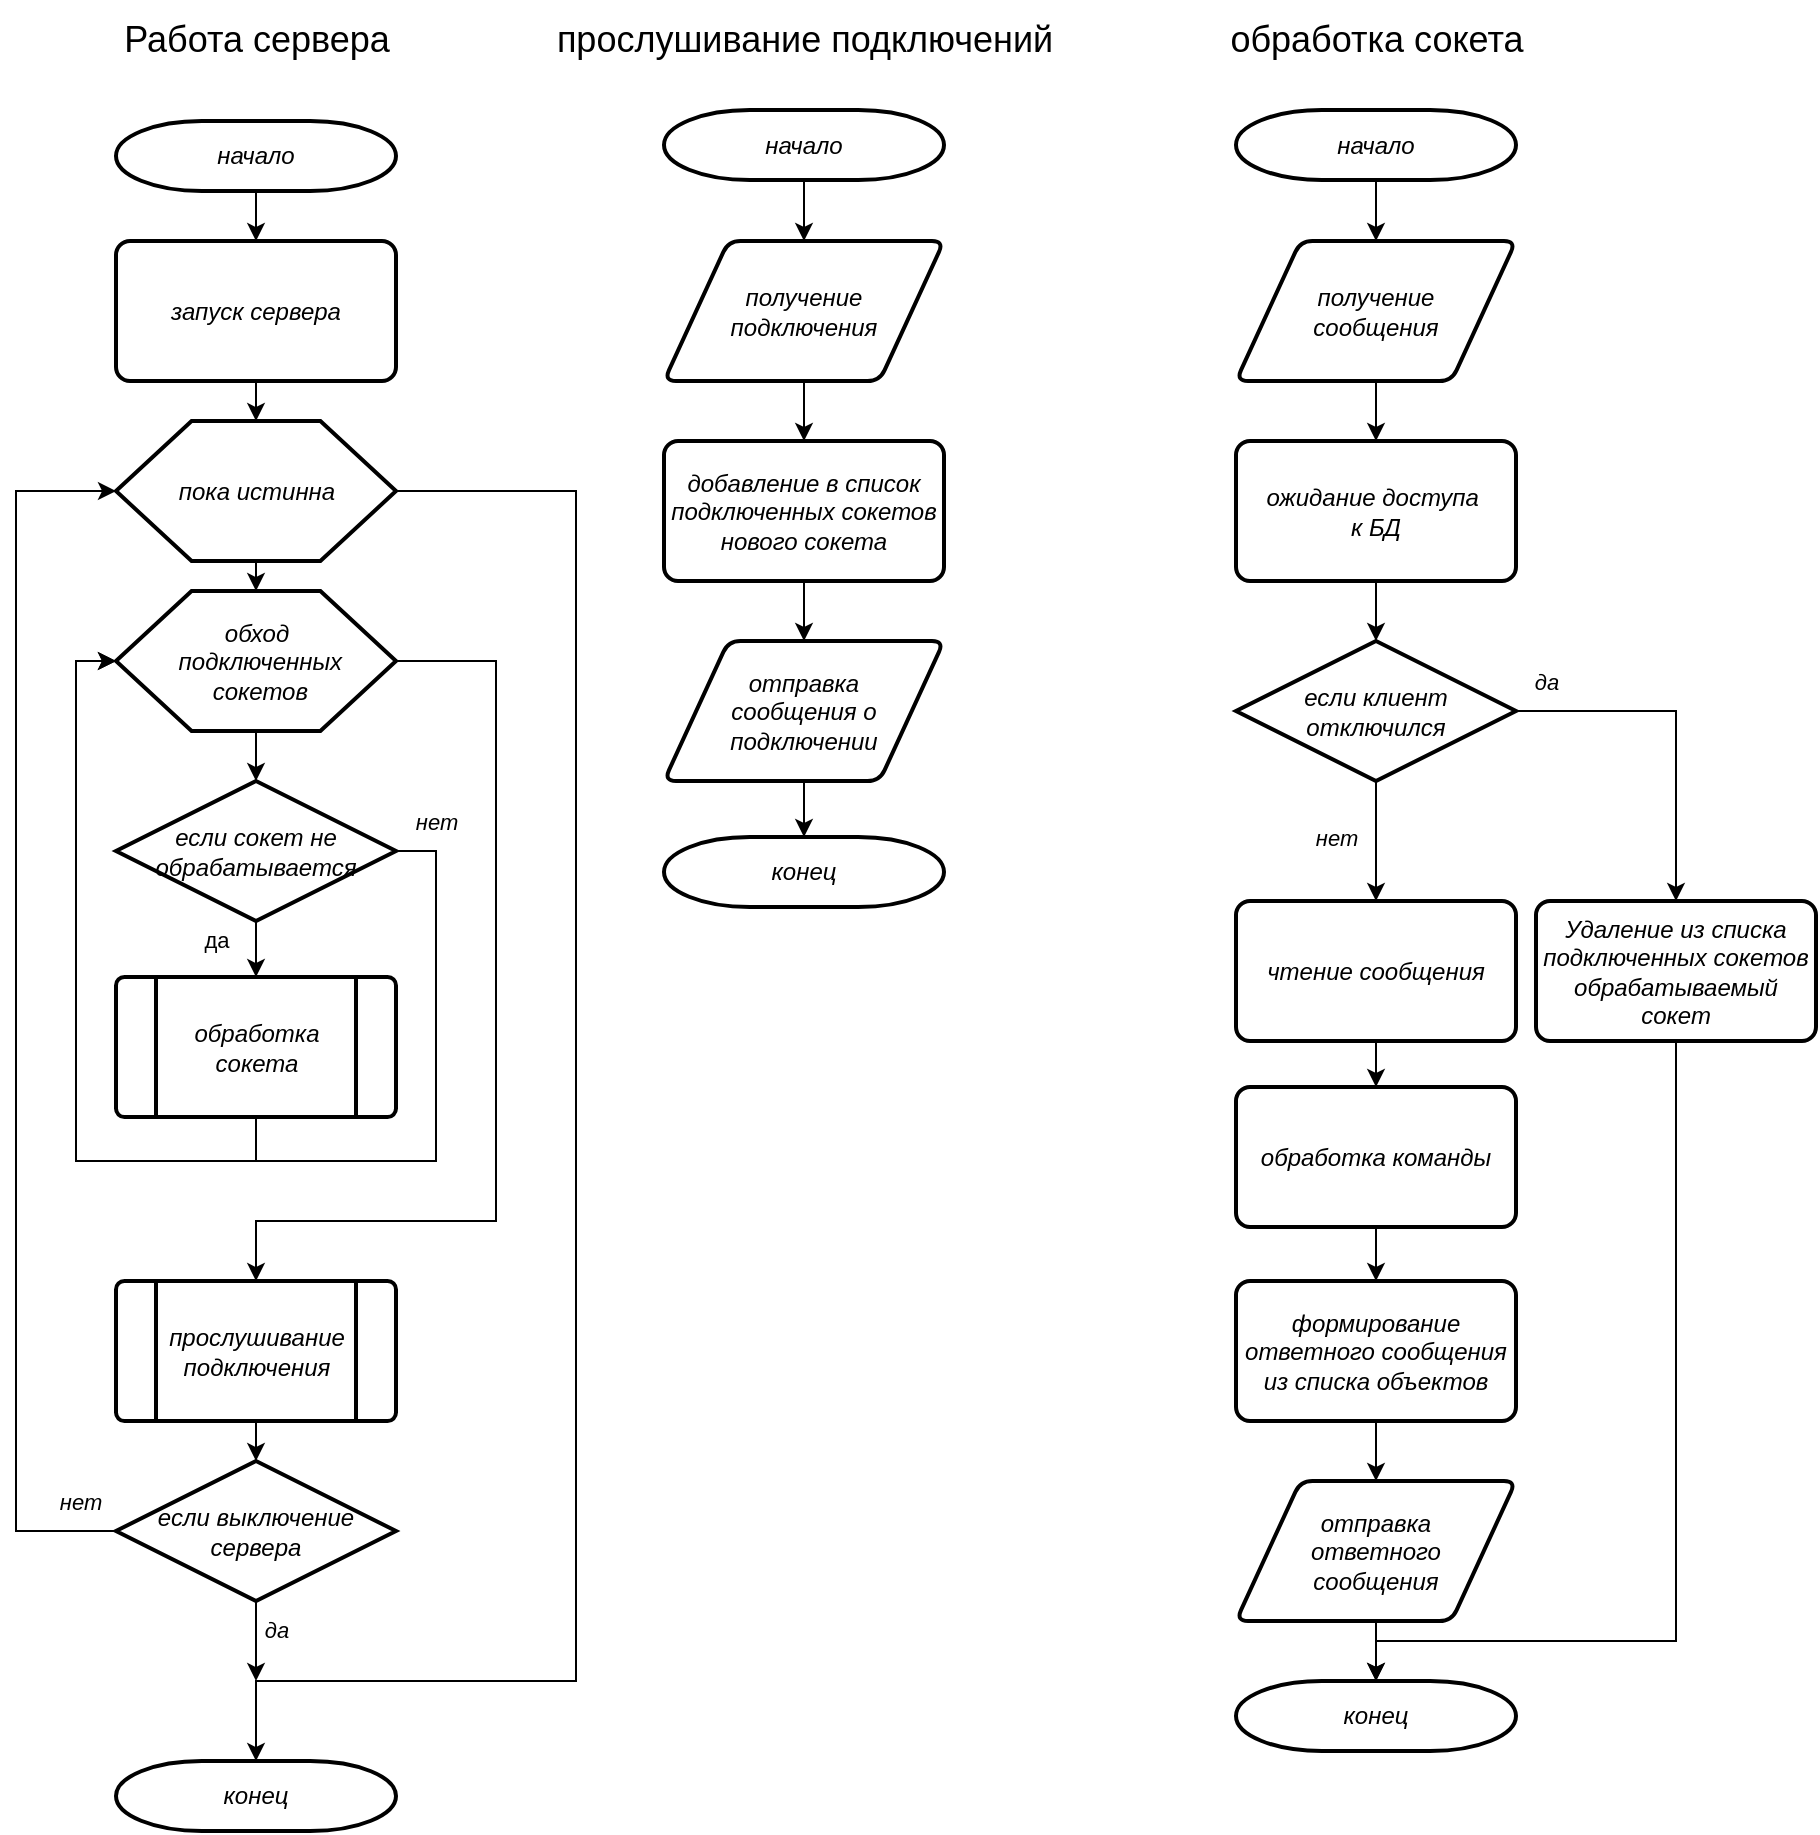 <mxfile version="26.2.14">
  <diagram name="Страница — 1" id="WyLN26XSXVb4MPphpkSh">
    <mxGraphModel dx="1971" dy="2100" grid="1" gridSize="10" guides="1" tooltips="1" connect="1" arrows="1" fold="1" page="1" pageScale="1" pageWidth="827" pageHeight="1169" math="0" shadow="0">
      <root>
        <mxCell id="0" />
        <mxCell id="1" parent="0" />
        <mxCell id="XChZpc23m_ZPnFrmhCxJ-3" style="edgeStyle=orthogonalEdgeStyle;rounded=0;orthogonalLoop=1;jettySize=auto;html=1;exitX=0.5;exitY=1;exitDx=0;exitDy=0;exitPerimeter=0;entryX=0.5;entryY=0;entryDx=0;entryDy=0;" parent="1" source="XChZpc23m_ZPnFrmhCxJ-1" target="XChZpc23m_ZPnFrmhCxJ-2" edge="1">
          <mxGeometry relative="1" as="geometry" />
        </mxCell>
        <mxCell id="XChZpc23m_ZPnFrmhCxJ-1" value="&lt;div&gt;&lt;font face=&quot;Helvetica&quot;&gt;&lt;i&gt;начало&lt;/i&gt;&lt;/font&gt;&lt;/div&gt;" style="strokeWidth=2;html=1;shape=mxgraph.flowchart.terminator;whiteSpace=wrap;rotation=0;" parent="1" vertex="1">
          <mxGeometry x="70" y="55.5" width="140" height="35" as="geometry" />
        </mxCell>
        <mxCell id="XChZpc23m_ZPnFrmhCxJ-6" style="edgeStyle=orthogonalEdgeStyle;rounded=0;orthogonalLoop=1;jettySize=auto;html=1;exitX=0.5;exitY=1;exitDx=0;exitDy=0;entryX=0.5;entryY=0;entryDx=0;entryDy=0;" parent="1" source="XChZpc23m_ZPnFrmhCxJ-2" target="XChZpc23m_ZPnFrmhCxJ-4" edge="1">
          <mxGeometry relative="1" as="geometry" />
        </mxCell>
        <mxCell id="XChZpc23m_ZPnFrmhCxJ-2" value="&lt;i&gt;запуск сервера&lt;/i&gt;" style="rounded=1;whiteSpace=wrap;html=1;absoluteArcSize=1;arcSize=14;strokeWidth=2;" parent="1" vertex="1">
          <mxGeometry x="70" y="115.5" width="140" height="70" as="geometry" />
        </mxCell>
        <mxCell id="XChZpc23m_ZPnFrmhCxJ-9" style="edgeStyle=orthogonalEdgeStyle;rounded=0;orthogonalLoop=1;jettySize=auto;html=1;exitX=0.5;exitY=1;exitDx=0;exitDy=0;entryX=0.5;entryY=0;entryDx=0;entryDy=0;" parent="1" source="XChZpc23m_ZPnFrmhCxJ-4" target="XChZpc23m_ZPnFrmhCxJ-7" edge="1">
          <mxGeometry relative="1" as="geometry" />
        </mxCell>
        <mxCell id="XChZpc23m_ZPnFrmhCxJ-4" value="" style="verticalLabelPosition=bottom;verticalAlign=top;html=1;shape=hexagon;perimeter=hexagonPerimeter2;arcSize=6;size=0.27;strokeWidth=2;" parent="1" vertex="1">
          <mxGeometry x="70" y="205.5" width="140" height="70" as="geometry" />
        </mxCell>
        <mxCell id="XChZpc23m_ZPnFrmhCxJ-5" value="&lt;i&gt;пока истинна&lt;/i&gt;" style="text;html=1;align=center;verticalAlign=middle;resizable=0;points=[];autosize=1;strokeColor=none;fillColor=none;" parent="1" vertex="1">
          <mxGeometry x="90" y="225.5" width="100" height="30" as="geometry" />
        </mxCell>
        <mxCell id="38Jb-ii74TOpcfEgbutL-16" style="edgeStyle=orthogonalEdgeStyle;rounded=0;orthogonalLoop=1;jettySize=auto;html=1;exitX=1;exitY=0.5;exitDx=0;exitDy=0;entryX=0.5;entryY=0;entryDx=0;entryDy=0;" edge="1" parent="1" source="XChZpc23m_ZPnFrmhCxJ-7" target="XChZpc23m_ZPnFrmhCxJ-20">
          <mxGeometry relative="1" as="geometry">
            <Array as="points">
              <mxPoint x="260" y="325.5" />
              <mxPoint x="260" y="605.5" />
              <mxPoint x="140" y="605.5" />
            </Array>
          </mxGeometry>
        </mxCell>
        <mxCell id="XChZpc23m_ZPnFrmhCxJ-7" value="" style="verticalLabelPosition=bottom;verticalAlign=top;html=1;shape=hexagon;perimeter=hexagonPerimeter2;arcSize=6;size=0.27;strokeWidth=2;" parent="1" vertex="1">
          <mxGeometry x="70" y="290.5" width="140" height="70" as="geometry" />
        </mxCell>
        <mxCell id="XChZpc23m_ZPnFrmhCxJ-8" value="&lt;div&gt;&lt;i&gt;обход&lt;/i&gt;&lt;/div&gt;&lt;div&gt;&lt;i&gt;&amp;nbsp;подключенных&lt;/i&gt;&lt;/div&gt;&lt;div&gt;&lt;i&gt;&amp;nbsp;сокетов&lt;/i&gt;&lt;/div&gt;" style="text;html=1;align=center;verticalAlign=middle;resizable=0;points=[];autosize=1;strokeColor=none;fillColor=none;" parent="1" vertex="1">
          <mxGeometry x="85" y="295.5" width="110" height="60" as="geometry" />
        </mxCell>
        <mxCell id="XChZpc23m_ZPnFrmhCxJ-18" style="edgeStyle=orthogonalEdgeStyle;rounded=0;orthogonalLoop=1;jettySize=auto;html=1;exitX=0.5;exitY=1;exitDx=0;exitDy=0;exitPerimeter=0;entryX=0.5;entryY=0;entryDx=0;entryDy=0;" parent="1" source="XChZpc23m_ZPnFrmhCxJ-10" target="XChZpc23m_ZPnFrmhCxJ-16" edge="1">
          <mxGeometry relative="1" as="geometry" />
        </mxCell>
        <mxCell id="XChZpc23m_ZPnFrmhCxJ-19" value="да" style="edgeLabel;html=1;align=center;verticalAlign=middle;resizable=0;points=[];" parent="XChZpc23m_ZPnFrmhCxJ-18" vertex="1" connectable="0">
          <mxGeometry x="-0.357" y="1" relative="1" as="geometry">
            <mxPoint x="-21" as="offset" />
          </mxGeometry>
        </mxCell>
        <mxCell id="38Jb-ii74TOpcfEgbutL-14" style="edgeStyle=orthogonalEdgeStyle;rounded=0;orthogonalLoop=1;jettySize=auto;html=1;exitX=1;exitY=0.5;exitDx=0;exitDy=0;exitPerimeter=0;entryX=0;entryY=0.5;entryDx=0;entryDy=0;" edge="1" parent="1" source="XChZpc23m_ZPnFrmhCxJ-10" target="XChZpc23m_ZPnFrmhCxJ-7">
          <mxGeometry relative="1" as="geometry">
            <Array as="points">
              <mxPoint x="230" y="420.5" />
              <mxPoint x="230" y="575.5" />
              <mxPoint x="50" y="575.5" />
              <mxPoint x="50" y="325.5" />
            </Array>
          </mxGeometry>
        </mxCell>
        <mxCell id="38Jb-ii74TOpcfEgbutL-15" value="&lt;i&gt;нет&lt;/i&gt;" style="edgeLabel;html=1;align=center;verticalAlign=middle;resizable=0;points=[];" vertex="1" connectable="0" parent="38Jb-ii74TOpcfEgbutL-14">
          <mxGeometry x="-0.736" y="3" relative="1" as="geometry">
            <mxPoint x="-3" y="-77" as="offset" />
          </mxGeometry>
        </mxCell>
        <mxCell id="XChZpc23m_ZPnFrmhCxJ-10" value="&lt;div&gt;&lt;i&gt;если сокет не обрабатывается&lt;br&gt;&lt;/i&gt;&lt;/div&gt;" style="strokeWidth=2;html=1;shape=mxgraph.flowchart.decision;whiteSpace=wrap;" parent="1" vertex="1">
          <mxGeometry x="70" y="385.5" width="140" height="70" as="geometry" />
        </mxCell>
        <mxCell id="XChZpc23m_ZPnFrmhCxJ-11" style="edgeStyle=orthogonalEdgeStyle;rounded=0;orthogonalLoop=1;jettySize=auto;html=1;exitX=0.5;exitY=1;exitDx=0;exitDy=0;entryX=0.5;entryY=0;entryDx=0;entryDy=0;entryPerimeter=0;" parent="1" source="XChZpc23m_ZPnFrmhCxJ-7" target="XChZpc23m_ZPnFrmhCxJ-10" edge="1">
          <mxGeometry relative="1" as="geometry" />
        </mxCell>
        <mxCell id="38Jb-ii74TOpcfEgbutL-13" style="edgeStyle=orthogonalEdgeStyle;rounded=0;orthogonalLoop=1;jettySize=auto;html=1;exitX=0.5;exitY=1;exitDx=0;exitDy=0;entryX=0;entryY=0.5;entryDx=0;entryDy=0;" edge="1" parent="1" source="XChZpc23m_ZPnFrmhCxJ-16" target="XChZpc23m_ZPnFrmhCxJ-7">
          <mxGeometry relative="1" as="geometry">
            <Array as="points">
              <mxPoint x="140" y="575.5" />
              <mxPoint x="50" y="575.5" />
              <mxPoint x="50" y="325.5" />
            </Array>
          </mxGeometry>
        </mxCell>
        <mxCell id="XChZpc23m_ZPnFrmhCxJ-16" value="" style="verticalLabelPosition=bottom;verticalAlign=top;html=1;shape=process;whiteSpace=wrap;rounded=1;size=0.14;arcSize=6;strokeWidth=2;" parent="1" vertex="1">
          <mxGeometry x="70" y="483.5" width="140" height="70" as="geometry" />
        </mxCell>
        <mxCell id="XChZpc23m_ZPnFrmhCxJ-17" value="&lt;div&gt;&lt;i&gt;обработка&lt;/i&gt;&lt;/div&gt;&lt;div&gt;&lt;i&gt;сокета&lt;/i&gt;&lt;/div&gt;" style="text;html=1;align=center;verticalAlign=middle;resizable=0;points=[];autosize=1;strokeColor=none;fillColor=none;" parent="1" vertex="1">
          <mxGeometry x="100" y="498.5" width="80" height="40" as="geometry" />
        </mxCell>
        <mxCell id="XChZpc23m_ZPnFrmhCxJ-20" value="" style="verticalLabelPosition=bottom;verticalAlign=top;html=1;shape=process;whiteSpace=wrap;rounded=1;size=0.14;arcSize=6;strokeWidth=2;" parent="1" vertex="1">
          <mxGeometry x="70" y="635.5" width="140" height="70" as="geometry" />
        </mxCell>
        <mxCell id="XChZpc23m_ZPnFrmhCxJ-21" value="&lt;div&gt;&lt;i&gt;прослушивание&lt;/i&gt;&lt;/div&gt;&lt;div&gt;&lt;i&gt;подключения&lt;br&gt;&lt;/i&gt;&lt;/div&gt;" style="text;html=1;align=center;verticalAlign=middle;resizable=0;points=[];autosize=1;strokeColor=none;fillColor=none;" parent="1" vertex="1">
          <mxGeometry x="85" y="650.5" width="110" height="40" as="geometry" />
        </mxCell>
        <mxCell id="XChZpc23m_ZPnFrmhCxJ-27" value="&lt;font style=&quot;font-size: 18px;&quot;&gt;Работа сервера&lt;/font&gt;" style="text;html=1;align=center;verticalAlign=middle;resizable=0;points=[];autosize=1;strokeColor=none;fillColor=none;" parent="1" vertex="1">
          <mxGeometry x="60" y="-5" width="160" height="40" as="geometry" />
        </mxCell>
        <mxCell id="XChZpc23m_ZPnFrmhCxJ-32" style="edgeStyle=orthogonalEdgeStyle;rounded=0;orthogonalLoop=1;jettySize=auto;html=1;exitX=0.5;exitY=1;exitDx=0;exitDy=0;exitPerimeter=0;entryX=0.5;entryY=0;entryDx=0;entryDy=0;" parent="1" source="XChZpc23m_ZPnFrmhCxJ-28" target="XChZpc23m_ZPnFrmhCxJ-30" edge="1">
          <mxGeometry relative="1" as="geometry" />
        </mxCell>
        <mxCell id="XChZpc23m_ZPnFrmhCxJ-28" value="&lt;div&gt;&lt;i&gt;начало&lt;/i&gt;&lt;/div&gt;" style="strokeWidth=2;html=1;shape=mxgraph.flowchart.terminator;whiteSpace=wrap;rotation=0;" parent="1" vertex="1">
          <mxGeometry x="344" y="50" width="140" height="35" as="geometry" />
        </mxCell>
        <mxCell id="XChZpc23m_ZPnFrmhCxJ-29" value="&lt;font style=&quot;font-size: 18px;&quot;&gt;прослушивание подключений&lt;/font&gt;" style="text;html=1;align=center;verticalAlign=middle;resizable=0;points=[];autosize=1;strokeColor=none;fillColor=none;" parent="1" vertex="1">
          <mxGeometry x="279" y="-5" width="270" height="40" as="geometry" />
        </mxCell>
        <mxCell id="XChZpc23m_ZPnFrmhCxJ-34" style="edgeStyle=orthogonalEdgeStyle;rounded=0;orthogonalLoop=1;jettySize=auto;html=1;exitX=0.5;exitY=1;exitDx=0;exitDy=0;entryX=0.5;entryY=0;entryDx=0;entryDy=0;" parent="1" source="XChZpc23m_ZPnFrmhCxJ-30" target="XChZpc23m_ZPnFrmhCxJ-33" edge="1">
          <mxGeometry relative="1" as="geometry" />
        </mxCell>
        <mxCell id="XChZpc23m_ZPnFrmhCxJ-30" value="&lt;div&gt;&lt;i&gt;получение&lt;/i&gt;&lt;/div&gt;&lt;div&gt;&lt;i&gt;подключения&lt;/i&gt;&lt;/div&gt;" style="shape=parallelogram;html=1;strokeWidth=2;perimeter=parallelogramPerimeter;whiteSpace=wrap;rounded=1;arcSize=12;size=0.23;" parent="1" vertex="1">
          <mxGeometry x="344" y="115.5" width="140" height="70" as="geometry" />
        </mxCell>
        <mxCell id="XChZpc23m_ZPnFrmhCxJ-36" style="edgeStyle=orthogonalEdgeStyle;rounded=0;orthogonalLoop=1;jettySize=auto;html=1;exitX=0.5;exitY=1;exitDx=0;exitDy=0;entryX=0.5;entryY=0;entryDx=0;entryDy=0;" parent="1" source="XChZpc23m_ZPnFrmhCxJ-33" target="XChZpc23m_ZPnFrmhCxJ-35" edge="1">
          <mxGeometry relative="1" as="geometry" />
        </mxCell>
        <mxCell id="XChZpc23m_ZPnFrmhCxJ-33" value="&lt;div&gt;&lt;i&gt;добавление в список&lt;/i&gt;&lt;/div&gt;&lt;div&gt;&lt;i&gt;подключенных сокетов&lt;/i&gt;&lt;/div&gt;&lt;div&gt;&lt;i&gt;нового сокета&lt;br&gt;&lt;/i&gt;&lt;/div&gt;" style="rounded=1;whiteSpace=wrap;html=1;absoluteArcSize=1;arcSize=14;strokeWidth=2;" parent="1" vertex="1">
          <mxGeometry x="344" y="215.5" width="140" height="70" as="geometry" />
        </mxCell>
        <mxCell id="XChZpc23m_ZPnFrmhCxJ-35" value="&lt;div&gt;&lt;i&gt;отправка&lt;/i&gt;&lt;/div&gt;&lt;div&gt;&lt;i&gt;сообщения о&lt;/i&gt;&lt;/div&gt;&lt;div&gt;&lt;i&gt;подключении&lt;br&gt;&lt;/i&gt;&lt;/div&gt;" style="shape=parallelogram;html=1;strokeWidth=2;perimeter=parallelogramPerimeter;whiteSpace=wrap;rounded=1;arcSize=12;size=0.23;" parent="1" vertex="1">
          <mxGeometry x="344" y="315.5" width="140" height="70" as="geometry" />
        </mxCell>
        <mxCell id="XChZpc23m_ZPnFrmhCxJ-37" value="&lt;i&gt;конец&lt;/i&gt;" style="strokeWidth=2;html=1;shape=mxgraph.flowchart.terminator;whiteSpace=wrap;rotation=0;" parent="1" vertex="1">
          <mxGeometry x="344" y="413.5" width="140" height="35" as="geometry" />
        </mxCell>
        <mxCell id="XChZpc23m_ZPnFrmhCxJ-38" style="edgeStyle=orthogonalEdgeStyle;rounded=0;orthogonalLoop=1;jettySize=auto;html=1;exitX=0.5;exitY=1;exitDx=0;exitDy=0;entryX=0.5;entryY=0;entryDx=0;entryDy=0;entryPerimeter=0;" parent="1" source="XChZpc23m_ZPnFrmhCxJ-35" target="XChZpc23m_ZPnFrmhCxJ-37" edge="1">
          <mxGeometry relative="1" as="geometry" />
        </mxCell>
        <mxCell id="XChZpc23m_ZPnFrmhCxJ-43" style="edgeStyle=orthogonalEdgeStyle;rounded=0;orthogonalLoop=1;jettySize=auto;html=1;exitX=0.5;exitY=1;exitDx=0;exitDy=0;exitPerimeter=0;entryX=0.5;entryY=0;entryDx=0;entryDy=0;" parent="1" source="XChZpc23m_ZPnFrmhCxJ-39" target="XChZpc23m_ZPnFrmhCxJ-40" edge="1">
          <mxGeometry relative="1" as="geometry" />
        </mxCell>
        <mxCell id="XChZpc23m_ZPnFrmhCxJ-39" value="&lt;div&gt;&lt;i&gt;начало&lt;/i&gt;&lt;/div&gt;" style="strokeWidth=2;html=1;shape=mxgraph.flowchart.terminator;whiteSpace=wrap;rotation=0;" parent="1" vertex="1">
          <mxGeometry x="630" y="50" width="140" height="35" as="geometry" />
        </mxCell>
        <mxCell id="XChZpc23m_ZPnFrmhCxJ-45" style="edgeStyle=orthogonalEdgeStyle;rounded=0;orthogonalLoop=1;jettySize=auto;html=1;exitX=0.5;exitY=1;exitDx=0;exitDy=0;entryX=0.5;entryY=0;entryDx=0;entryDy=0;" parent="1" source="XChZpc23m_ZPnFrmhCxJ-40" target="XChZpc23m_ZPnFrmhCxJ-44" edge="1">
          <mxGeometry relative="1" as="geometry" />
        </mxCell>
        <mxCell id="XChZpc23m_ZPnFrmhCxJ-40" value="&lt;div&gt;&lt;i&gt;получение&lt;/i&gt;&lt;/div&gt;&lt;div&gt;&lt;i&gt;сообщения&lt;br&gt;&lt;/i&gt;&lt;/div&gt;" style="shape=parallelogram;html=1;strokeWidth=2;perimeter=parallelogramPerimeter;whiteSpace=wrap;rounded=1;arcSize=12;size=0.23;" parent="1" vertex="1">
          <mxGeometry x="630" y="115.5" width="140" height="70" as="geometry" />
        </mxCell>
        <mxCell id="XChZpc23m_ZPnFrmhCxJ-44" value="&lt;div&gt;&lt;i&gt;ожидание доступа&amp;nbsp;&lt;/i&gt;&lt;/div&gt;&lt;div&gt;&lt;i&gt;к БД&lt;/i&gt;&lt;/div&gt;" style="rounded=1;whiteSpace=wrap;html=1;absoluteArcSize=1;arcSize=14;strokeWidth=2;" parent="1" vertex="1">
          <mxGeometry x="630" y="215.5" width="140" height="70" as="geometry" />
        </mxCell>
        <mxCell id="XChZpc23m_ZPnFrmhCxJ-52" style="edgeStyle=orthogonalEdgeStyle;rounded=0;orthogonalLoop=1;jettySize=auto;html=1;exitX=0.5;exitY=1;exitDx=0;exitDy=0;exitPerimeter=0;entryX=0.5;entryY=0;entryDx=0;entryDy=0;" parent="1" source="XChZpc23m_ZPnFrmhCxJ-46" target="XChZpc23m_ZPnFrmhCxJ-51" edge="1">
          <mxGeometry relative="1" as="geometry" />
        </mxCell>
        <mxCell id="XChZpc23m_ZPnFrmhCxJ-55" value="&lt;div&gt;&lt;i&gt;нет&lt;/i&gt;&lt;/div&gt;" style="edgeLabel;html=1;align=center;verticalAlign=middle;resizable=0;points=[];" parent="XChZpc23m_ZPnFrmhCxJ-52" vertex="1" connectable="0">
          <mxGeometry x="-0.128" relative="1" as="geometry">
            <mxPoint x="-20" y="2" as="offset" />
          </mxGeometry>
        </mxCell>
        <mxCell id="XChZpc23m_ZPnFrmhCxJ-46" value="&lt;div&gt;&lt;i&gt;если клиент&lt;/i&gt;&lt;/div&gt;&lt;div&gt;&lt;i&gt;отключился&lt;/i&gt;&lt;/div&gt;" style="strokeWidth=2;html=1;shape=mxgraph.flowchart.decision;whiteSpace=wrap;" parent="1" vertex="1">
          <mxGeometry x="630" y="315.5" width="140" height="70" as="geometry" />
        </mxCell>
        <mxCell id="XChZpc23m_ZPnFrmhCxJ-47" value="&lt;div&gt;&lt;i&gt;Удаление из списка&lt;/i&gt;&lt;/div&gt;&lt;div&gt;&lt;i&gt;подключенных сокетов&lt;/i&gt;&lt;/div&gt;&lt;div&gt;&lt;i&gt;обрабатываемый сокет&lt;br&gt;&lt;/i&gt;&lt;/div&gt;" style="rounded=1;whiteSpace=wrap;html=1;absoluteArcSize=1;arcSize=14;strokeWidth=2;" parent="1" vertex="1">
          <mxGeometry x="780" y="445.5" width="140" height="70" as="geometry" />
        </mxCell>
        <mxCell id="XChZpc23m_ZPnFrmhCxJ-50" style="edgeStyle=orthogonalEdgeStyle;rounded=0;orthogonalLoop=1;jettySize=auto;html=1;exitX=0.5;exitY=1;exitDx=0;exitDy=0;entryX=0.5;entryY=0;entryDx=0;entryDy=0;entryPerimeter=0;" parent="1" source="XChZpc23m_ZPnFrmhCxJ-44" target="XChZpc23m_ZPnFrmhCxJ-46" edge="1">
          <mxGeometry relative="1" as="geometry" />
        </mxCell>
        <mxCell id="XChZpc23m_ZPnFrmhCxJ-57" style="edgeStyle=orthogonalEdgeStyle;rounded=0;orthogonalLoop=1;jettySize=auto;html=1;exitX=0.5;exitY=1;exitDx=0;exitDy=0;entryX=0.5;entryY=0;entryDx=0;entryDy=0;" parent="1" source="XChZpc23m_ZPnFrmhCxJ-51" target="XChZpc23m_ZPnFrmhCxJ-56" edge="1">
          <mxGeometry relative="1" as="geometry" />
        </mxCell>
        <mxCell id="XChZpc23m_ZPnFrmhCxJ-51" value="&lt;i&gt;чтение сообщения&lt;/i&gt;" style="rounded=1;whiteSpace=wrap;html=1;absoluteArcSize=1;arcSize=14;strokeWidth=2;" parent="1" vertex="1">
          <mxGeometry x="630" y="445.5" width="140" height="70" as="geometry" />
        </mxCell>
        <mxCell id="XChZpc23m_ZPnFrmhCxJ-59" style="edgeStyle=orthogonalEdgeStyle;rounded=0;orthogonalLoop=1;jettySize=auto;html=1;exitX=0.5;exitY=1;exitDx=0;exitDy=0;entryX=0.5;entryY=0;entryDx=0;entryDy=0;" parent="1" source="XChZpc23m_ZPnFrmhCxJ-56" target="XChZpc23m_ZPnFrmhCxJ-58" edge="1">
          <mxGeometry relative="1" as="geometry" />
        </mxCell>
        <mxCell id="XChZpc23m_ZPnFrmhCxJ-56" value="&lt;i&gt;обработка команды&lt;/i&gt;" style="rounded=1;whiteSpace=wrap;html=1;absoluteArcSize=1;arcSize=14;strokeWidth=2;" parent="1" vertex="1">
          <mxGeometry x="630" y="538.5" width="140" height="70" as="geometry" />
        </mxCell>
        <mxCell id="XChZpc23m_ZPnFrmhCxJ-61" style="edgeStyle=orthogonalEdgeStyle;rounded=0;orthogonalLoop=1;jettySize=auto;html=1;exitX=0.5;exitY=1;exitDx=0;exitDy=0;entryX=0.5;entryY=0;entryDx=0;entryDy=0;" parent="1" source="XChZpc23m_ZPnFrmhCxJ-58" target="XChZpc23m_ZPnFrmhCxJ-60" edge="1">
          <mxGeometry relative="1" as="geometry" />
        </mxCell>
        <mxCell id="XChZpc23m_ZPnFrmhCxJ-58" value="&lt;i&gt;формирование ответного сообщения из списка объектов&lt;/i&gt;" style="rounded=1;whiteSpace=wrap;html=1;absoluteArcSize=1;arcSize=14;strokeWidth=2;" parent="1" vertex="1">
          <mxGeometry x="630" y="635.5" width="140" height="70" as="geometry" />
        </mxCell>
        <mxCell id="XChZpc23m_ZPnFrmhCxJ-60" value="&lt;div&gt;&lt;i&gt;отправка&lt;/i&gt;&lt;/div&gt;&lt;div&gt;&lt;i&gt;ответного&lt;/i&gt;&lt;/div&gt;&lt;div&gt;&lt;i&gt;сообщения&lt;br&gt;&lt;/i&gt;&lt;/div&gt;" style="shape=parallelogram;html=1;strokeWidth=2;perimeter=parallelogramPerimeter;whiteSpace=wrap;rounded=1;arcSize=12;size=0.23;" parent="1" vertex="1">
          <mxGeometry x="630" y="735.5" width="140" height="70" as="geometry" />
        </mxCell>
        <mxCell id="XChZpc23m_ZPnFrmhCxJ-62" value="&lt;i&gt;конец&lt;/i&gt;" style="strokeWidth=2;html=1;shape=mxgraph.flowchart.terminator;whiteSpace=wrap;rotation=0;" parent="1" vertex="1">
          <mxGeometry x="630" y="835.5" width="140" height="35" as="geometry" />
        </mxCell>
        <mxCell id="XChZpc23m_ZPnFrmhCxJ-63" style="edgeStyle=orthogonalEdgeStyle;rounded=0;orthogonalLoop=1;jettySize=auto;html=1;exitX=0.5;exitY=1;exitDx=0;exitDy=0;entryX=0.5;entryY=0;entryDx=0;entryDy=0;entryPerimeter=0;" parent="1" source="XChZpc23m_ZPnFrmhCxJ-60" target="XChZpc23m_ZPnFrmhCxJ-62" edge="1">
          <mxGeometry relative="1" as="geometry" />
        </mxCell>
        <mxCell id="XChZpc23m_ZPnFrmhCxJ-64" style="edgeStyle=orthogonalEdgeStyle;rounded=0;orthogonalLoop=1;jettySize=auto;html=1;exitX=0.5;exitY=1;exitDx=0;exitDy=0;entryX=0.5;entryY=0;entryDx=0;entryDy=0;entryPerimeter=0;" parent="1" source="XChZpc23m_ZPnFrmhCxJ-47" target="XChZpc23m_ZPnFrmhCxJ-62" edge="1">
          <mxGeometry relative="1" as="geometry">
            <Array as="points">
              <mxPoint x="850" y="815.5" />
              <mxPoint x="700" y="815.5" />
            </Array>
          </mxGeometry>
        </mxCell>
        <mxCell id="XChZpc23m_ZPnFrmhCxJ-65" value="&lt;font style=&quot;font-size: 18px;&quot;&gt;обработка сокета&lt;/font&gt;" style="text;html=1;align=center;verticalAlign=middle;resizable=0;points=[];autosize=1;strokeColor=none;fillColor=none;" parent="1" vertex="1">
          <mxGeometry x="615" y="-5" width="170" height="40" as="geometry" />
        </mxCell>
        <mxCell id="XChZpc23m_ZPnFrmhCxJ-48" style="edgeStyle=orthogonalEdgeStyle;rounded=0;orthogonalLoop=1;jettySize=auto;html=1;exitX=1;exitY=0.5;exitDx=0;exitDy=0;exitPerimeter=0;entryX=0.5;entryY=0;entryDx=0;entryDy=0;" parent="1" source="XChZpc23m_ZPnFrmhCxJ-46" target="XChZpc23m_ZPnFrmhCxJ-47" edge="1">
          <mxGeometry relative="1" as="geometry" />
        </mxCell>
        <mxCell id="XChZpc23m_ZPnFrmhCxJ-54" value="&lt;i&gt;да&lt;/i&gt;" style="edgeLabel;html=1;align=center;verticalAlign=middle;resizable=0;points=[];" parent="XChZpc23m_ZPnFrmhCxJ-48" vertex="1" connectable="0">
          <mxGeometry x="-0.837" relative="1" as="geometry">
            <mxPoint y="-15" as="offset" />
          </mxGeometry>
        </mxCell>
        <mxCell id="38Jb-ii74TOpcfEgbutL-6" value="&lt;i&gt;конец&lt;/i&gt;" style="strokeWidth=2;html=1;shape=mxgraph.flowchart.terminator;whiteSpace=wrap;rotation=0;" vertex="1" parent="1">
          <mxGeometry x="70" y="875.5" width="140" height="35" as="geometry" />
        </mxCell>
        <mxCell id="38Jb-ii74TOpcfEgbutL-11" style="edgeStyle=orthogonalEdgeStyle;rounded=0;orthogonalLoop=1;jettySize=auto;html=1;exitX=0;exitY=0.5;exitDx=0;exitDy=0;exitPerimeter=0;entryX=0;entryY=0.5;entryDx=0;entryDy=0;" edge="1" parent="1" source="38Jb-ii74TOpcfEgbutL-7" target="XChZpc23m_ZPnFrmhCxJ-4">
          <mxGeometry relative="1" as="geometry">
            <Array as="points">
              <mxPoint x="20" y="760.5" />
              <mxPoint x="20" y="240.5" />
            </Array>
          </mxGeometry>
        </mxCell>
        <mxCell id="38Jb-ii74TOpcfEgbutL-12" value="&lt;i&gt;нет&lt;/i&gt;" style="edgeLabel;html=1;align=center;verticalAlign=middle;resizable=0;points=[];" vertex="1" connectable="0" parent="38Jb-ii74TOpcfEgbutL-11">
          <mxGeometry x="-0.94" y="-5" relative="1" as="geometry">
            <mxPoint y="-10" as="offset" />
          </mxGeometry>
        </mxCell>
        <mxCell id="38Jb-ii74TOpcfEgbutL-21" style="edgeStyle=orthogonalEdgeStyle;rounded=0;orthogonalLoop=1;jettySize=auto;html=1;exitX=0.5;exitY=1;exitDx=0;exitDy=0;exitPerimeter=0;" edge="1" parent="1" source="38Jb-ii74TOpcfEgbutL-7">
          <mxGeometry relative="1" as="geometry">
            <mxPoint x="140" y="835.5" as="targetPoint" />
          </mxGeometry>
        </mxCell>
        <mxCell id="38Jb-ii74TOpcfEgbutL-22" value="&lt;i&gt;да&lt;/i&gt;" style="edgeLabel;html=1;align=center;verticalAlign=middle;resizable=0;points=[];" vertex="1" connectable="0" parent="38Jb-ii74TOpcfEgbutL-21">
          <mxGeometry x="-0.321" relative="1" as="geometry">
            <mxPoint x="10" as="offset" />
          </mxGeometry>
        </mxCell>
        <mxCell id="38Jb-ii74TOpcfEgbutL-7" value="&lt;div&gt;&lt;i&gt;если выключение&lt;/i&gt;&lt;/div&gt;&lt;div&gt;&lt;i&gt;сервера&lt;br&gt;&lt;/i&gt;&lt;/div&gt;" style="strokeWidth=2;html=1;shape=mxgraph.flowchart.decision;whiteSpace=wrap;" vertex="1" parent="1">
          <mxGeometry x="70" y="725.5" width="140" height="70" as="geometry" />
        </mxCell>
        <mxCell id="38Jb-ii74TOpcfEgbutL-17" style="edgeStyle=orthogonalEdgeStyle;rounded=0;orthogonalLoop=1;jettySize=auto;html=1;exitX=0.5;exitY=1;exitDx=0;exitDy=0;entryX=0.5;entryY=0;entryDx=0;entryDy=0;entryPerimeter=0;" edge="1" parent="1" source="XChZpc23m_ZPnFrmhCxJ-20" target="38Jb-ii74TOpcfEgbutL-7">
          <mxGeometry relative="1" as="geometry" />
        </mxCell>
        <mxCell id="38Jb-ii74TOpcfEgbutL-20" style="edgeStyle=orthogonalEdgeStyle;rounded=0;orthogonalLoop=1;jettySize=auto;html=1;exitX=1;exitY=0.5;exitDx=0;exitDy=0;entryX=0.5;entryY=0;entryDx=0;entryDy=0;entryPerimeter=0;" edge="1" parent="1" source="XChZpc23m_ZPnFrmhCxJ-4" target="38Jb-ii74TOpcfEgbutL-6">
          <mxGeometry relative="1" as="geometry">
            <Array as="points">
              <mxPoint x="300" y="240.5" />
              <mxPoint x="300" y="835.5" />
              <mxPoint x="140" y="835.5" />
            </Array>
          </mxGeometry>
        </mxCell>
      </root>
    </mxGraphModel>
  </diagram>
</mxfile>
